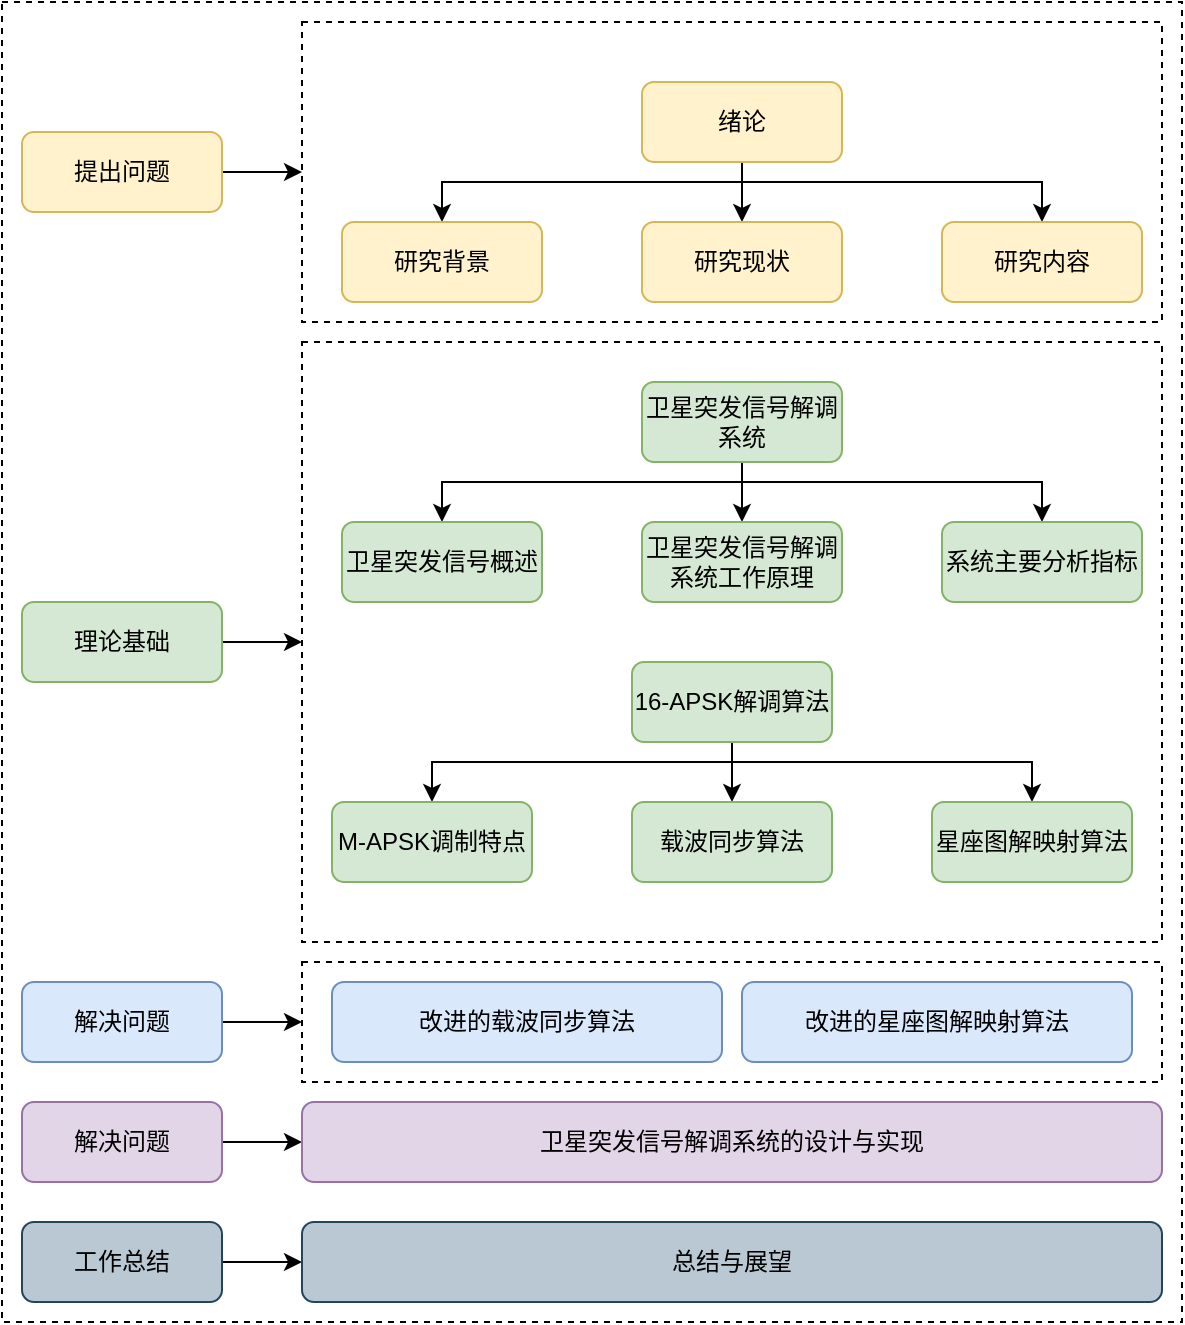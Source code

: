 <mxfile version="26.0.14">
  <diagram name="第 1 页" id="ptJQ4PkxMXK0kNhU-UWj">
    <mxGraphModel dx="757" dy="738" grid="1" gridSize="10" guides="1" tooltips="1" connect="1" arrows="1" fold="1" page="1" pageScale="1" pageWidth="827" pageHeight="1169" math="0" shadow="0">
      <root>
        <mxCell id="0" />
        <mxCell id="1" parent="0" />
        <mxCell id="quLmE_L8sZtmNCAEVUrS-42" value="" style="rounded=0;whiteSpace=wrap;html=1;dashed=1;" vertex="1" parent="1">
          <mxGeometry x="60" y="210" width="590" height="660" as="geometry" />
        </mxCell>
        <mxCell id="quLmE_L8sZtmNCAEVUrS-34" value="" style="rounded=0;whiteSpace=wrap;html=1;dashed=1;" vertex="1" parent="1">
          <mxGeometry x="210" y="690" width="430" height="60" as="geometry" />
        </mxCell>
        <mxCell id="quLmE_L8sZtmNCAEVUrS-21" value="" style="rounded=0;whiteSpace=wrap;html=1;dashed=1;" vertex="1" parent="1">
          <mxGeometry x="210" y="380" width="430" height="300" as="geometry" />
        </mxCell>
        <mxCell id="quLmE_L8sZtmNCAEVUrS-11" value="" style="rounded=0;whiteSpace=wrap;html=1;dashed=1;" vertex="1" parent="1">
          <mxGeometry x="210" y="220" width="430" height="150" as="geometry" />
        </mxCell>
        <mxCell id="quLmE_L8sZtmNCAEVUrS-12" style="edgeStyle=orthogonalEdgeStyle;rounded=0;orthogonalLoop=1;jettySize=auto;html=1;exitX=1;exitY=0.5;exitDx=0;exitDy=0;" edge="1" parent="1" source="quLmE_L8sZtmNCAEVUrS-1" target="quLmE_L8sZtmNCAEVUrS-11">
          <mxGeometry relative="1" as="geometry" />
        </mxCell>
        <mxCell id="quLmE_L8sZtmNCAEVUrS-1" value="提出问题" style="rounded=1;whiteSpace=wrap;html=1;fillColor=#fff2cc;strokeColor=#d6b656;" vertex="1" parent="1">
          <mxGeometry x="70" y="275" width="100" height="40" as="geometry" />
        </mxCell>
        <mxCell id="quLmE_L8sZtmNCAEVUrS-6" style="edgeStyle=orthogonalEdgeStyle;rounded=0;orthogonalLoop=1;jettySize=auto;html=1;exitX=0.5;exitY=1;exitDx=0;exitDy=0;entryX=0.5;entryY=0;entryDx=0;entryDy=0;" edge="1" parent="1" source="quLmE_L8sZtmNCAEVUrS-2" target="quLmE_L8sZtmNCAEVUrS-4">
          <mxGeometry relative="1" as="geometry" />
        </mxCell>
        <mxCell id="quLmE_L8sZtmNCAEVUrS-8" style="edgeStyle=orthogonalEdgeStyle;rounded=0;orthogonalLoop=1;jettySize=auto;html=1;exitX=0.5;exitY=1;exitDx=0;exitDy=0;entryX=0.5;entryY=0;entryDx=0;entryDy=0;" edge="1" parent="1" source="quLmE_L8sZtmNCAEVUrS-2" target="quLmE_L8sZtmNCAEVUrS-3">
          <mxGeometry relative="1" as="geometry">
            <Array as="points">
              <mxPoint x="430" y="300" />
              <mxPoint x="280" y="300" />
            </Array>
          </mxGeometry>
        </mxCell>
        <mxCell id="quLmE_L8sZtmNCAEVUrS-9" style="edgeStyle=orthogonalEdgeStyle;rounded=0;orthogonalLoop=1;jettySize=auto;html=1;exitX=0.5;exitY=1;exitDx=0;exitDy=0;" edge="1" parent="1" source="quLmE_L8sZtmNCAEVUrS-2" target="quLmE_L8sZtmNCAEVUrS-5">
          <mxGeometry relative="1" as="geometry">
            <Array as="points">
              <mxPoint x="430" y="300" />
              <mxPoint x="580" y="300" />
            </Array>
          </mxGeometry>
        </mxCell>
        <mxCell id="quLmE_L8sZtmNCAEVUrS-2" value="绪论" style="rounded=1;whiteSpace=wrap;html=1;fillColor=#fff2cc;strokeColor=#d6b656;" vertex="1" parent="1">
          <mxGeometry x="380" y="250" width="100" height="40" as="geometry" />
        </mxCell>
        <mxCell id="quLmE_L8sZtmNCAEVUrS-3" value="研究背景" style="rounded=1;whiteSpace=wrap;html=1;fillColor=#fff2cc;strokeColor=#d6b656;" vertex="1" parent="1">
          <mxGeometry x="230" y="320" width="100" height="40" as="geometry" />
        </mxCell>
        <mxCell id="quLmE_L8sZtmNCAEVUrS-4" value="研究现状" style="rounded=1;whiteSpace=wrap;html=1;fillColor=#fff2cc;strokeColor=#d6b656;" vertex="1" parent="1">
          <mxGeometry x="380" y="320" width="100" height="40" as="geometry" />
        </mxCell>
        <mxCell id="quLmE_L8sZtmNCAEVUrS-5" value="研究内容" style="rounded=1;whiteSpace=wrap;html=1;fillColor=#fff2cc;strokeColor=#d6b656;" vertex="1" parent="1">
          <mxGeometry x="530" y="320" width="100" height="40" as="geometry" />
        </mxCell>
        <mxCell id="quLmE_L8sZtmNCAEVUrS-30" style="edgeStyle=orthogonalEdgeStyle;rounded=0;orthogonalLoop=1;jettySize=auto;html=1;exitX=1;exitY=0.5;exitDx=0;exitDy=0;entryX=0;entryY=0.5;entryDx=0;entryDy=0;" edge="1" parent="1" source="quLmE_L8sZtmNCAEVUrS-13" target="quLmE_L8sZtmNCAEVUrS-21">
          <mxGeometry relative="1" as="geometry" />
        </mxCell>
        <mxCell id="quLmE_L8sZtmNCAEVUrS-13" value="理论基础" style="rounded=1;whiteSpace=wrap;html=1;fillColor=#d5e8d4;strokeColor=#82b366;" vertex="1" parent="1">
          <mxGeometry x="70" y="510" width="100" height="40" as="geometry" />
        </mxCell>
        <mxCell id="quLmE_L8sZtmNCAEVUrS-18" style="edgeStyle=orthogonalEdgeStyle;rounded=0;orthogonalLoop=1;jettySize=auto;html=1;exitX=0.5;exitY=1;exitDx=0;exitDy=0;entryX=0.5;entryY=0;entryDx=0;entryDy=0;" edge="1" parent="1" source="quLmE_L8sZtmNCAEVUrS-14" target="quLmE_L8sZtmNCAEVUrS-16">
          <mxGeometry relative="1" as="geometry" />
        </mxCell>
        <mxCell id="quLmE_L8sZtmNCAEVUrS-19" style="edgeStyle=orthogonalEdgeStyle;rounded=0;orthogonalLoop=1;jettySize=auto;html=1;exitX=0.5;exitY=1;exitDx=0;exitDy=0;entryX=0.5;entryY=0;entryDx=0;entryDy=0;" edge="1" parent="1" source="quLmE_L8sZtmNCAEVUrS-14" target="quLmE_L8sZtmNCAEVUrS-15">
          <mxGeometry relative="1" as="geometry">
            <Array as="points">
              <mxPoint x="430" y="450" />
              <mxPoint x="280" y="450" />
            </Array>
          </mxGeometry>
        </mxCell>
        <mxCell id="quLmE_L8sZtmNCAEVUrS-20" style="edgeStyle=orthogonalEdgeStyle;rounded=0;orthogonalLoop=1;jettySize=auto;html=1;exitX=0.5;exitY=1;exitDx=0;exitDy=0;" edge="1" parent="1" source="quLmE_L8sZtmNCAEVUrS-14" target="quLmE_L8sZtmNCAEVUrS-17">
          <mxGeometry relative="1" as="geometry">
            <Array as="points">
              <mxPoint x="430" y="450" />
              <mxPoint x="580" y="450" />
            </Array>
          </mxGeometry>
        </mxCell>
        <mxCell id="quLmE_L8sZtmNCAEVUrS-14" value="卫星突发信号解调系统" style="rounded=1;whiteSpace=wrap;html=1;fillColor=#d5e8d4;strokeColor=#82b366;" vertex="1" parent="1">
          <mxGeometry x="380" y="400" width="100" height="40" as="geometry" />
        </mxCell>
        <mxCell id="quLmE_L8sZtmNCAEVUrS-15" value="卫星突发信号概述" style="rounded=1;whiteSpace=wrap;html=1;fillColor=#d5e8d4;strokeColor=#82b366;" vertex="1" parent="1">
          <mxGeometry x="230" y="470" width="100" height="40" as="geometry" />
        </mxCell>
        <mxCell id="quLmE_L8sZtmNCAEVUrS-16" value="卫星突发信号解调系统工作原理" style="rounded=1;whiteSpace=wrap;html=1;fillColor=#d5e8d4;strokeColor=#82b366;" vertex="1" parent="1">
          <mxGeometry x="380" y="470" width="100" height="40" as="geometry" />
        </mxCell>
        <mxCell id="quLmE_L8sZtmNCAEVUrS-17" value="系统主要分析指标" style="rounded=1;whiteSpace=wrap;html=1;fillColor=#d5e8d4;strokeColor=#82b366;" vertex="1" parent="1">
          <mxGeometry x="530" y="470" width="100" height="40" as="geometry" />
        </mxCell>
        <mxCell id="quLmE_L8sZtmNCAEVUrS-23" style="edgeStyle=orthogonalEdgeStyle;rounded=0;orthogonalLoop=1;jettySize=auto;html=1;exitX=0.5;exitY=1;exitDx=0;exitDy=0;entryX=0.5;entryY=0;entryDx=0;entryDy=0;" edge="1" parent="1" source="quLmE_L8sZtmNCAEVUrS-25" target="quLmE_L8sZtmNCAEVUrS-26">
          <mxGeometry relative="1" as="geometry">
            <Array as="points">
              <mxPoint x="425" y="590" />
              <mxPoint x="275" y="590" />
            </Array>
          </mxGeometry>
        </mxCell>
        <mxCell id="quLmE_L8sZtmNCAEVUrS-24" style="edgeStyle=orthogonalEdgeStyle;rounded=0;orthogonalLoop=1;jettySize=auto;html=1;exitX=0.5;exitY=1;exitDx=0;exitDy=0;" edge="1" parent="1" source="quLmE_L8sZtmNCAEVUrS-25" target="quLmE_L8sZtmNCAEVUrS-28">
          <mxGeometry relative="1" as="geometry">
            <Array as="points">
              <mxPoint x="425" y="590" />
              <mxPoint x="575" y="590" />
            </Array>
          </mxGeometry>
        </mxCell>
        <mxCell id="quLmE_L8sZtmNCAEVUrS-29" style="edgeStyle=orthogonalEdgeStyle;rounded=0;orthogonalLoop=1;jettySize=auto;html=1;exitX=0.5;exitY=1;exitDx=0;exitDy=0;entryX=0.5;entryY=0;entryDx=0;entryDy=0;" edge="1" parent="1" source="quLmE_L8sZtmNCAEVUrS-25" target="quLmE_L8sZtmNCAEVUrS-27">
          <mxGeometry relative="1" as="geometry" />
        </mxCell>
        <mxCell id="quLmE_L8sZtmNCAEVUrS-25" value="16-APSK解调算法" style="rounded=1;whiteSpace=wrap;html=1;fillColor=#d5e8d4;strokeColor=#82b366;" vertex="1" parent="1">
          <mxGeometry x="375" y="540" width="100" height="40" as="geometry" />
        </mxCell>
        <mxCell id="quLmE_L8sZtmNCAEVUrS-26" value="M-APSK调制特点" style="rounded=1;whiteSpace=wrap;html=1;fillColor=#d5e8d4;strokeColor=#82b366;" vertex="1" parent="1">
          <mxGeometry x="225" y="610" width="100" height="40" as="geometry" />
        </mxCell>
        <mxCell id="quLmE_L8sZtmNCAEVUrS-27" value="载波同步算法" style="rounded=1;whiteSpace=wrap;html=1;fillColor=#d5e8d4;strokeColor=#82b366;" vertex="1" parent="1">
          <mxGeometry x="375" y="610" width="100" height="40" as="geometry" />
        </mxCell>
        <mxCell id="quLmE_L8sZtmNCAEVUrS-28" value="星座图解映射算法" style="rounded=1;whiteSpace=wrap;html=1;fillColor=#d5e8d4;strokeColor=#82b366;" vertex="1" parent="1">
          <mxGeometry x="525" y="610" width="100" height="40" as="geometry" />
        </mxCell>
        <mxCell id="quLmE_L8sZtmNCAEVUrS-35" style="edgeStyle=orthogonalEdgeStyle;rounded=0;orthogonalLoop=1;jettySize=auto;html=1;exitX=1;exitY=0.5;exitDx=0;exitDy=0;entryX=0;entryY=0.5;entryDx=0;entryDy=0;" edge="1" parent="1" source="quLmE_L8sZtmNCAEVUrS-31" target="quLmE_L8sZtmNCAEVUrS-34">
          <mxGeometry relative="1" as="geometry" />
        </mxCell>
        <mxCell id="quLmE_L8sZtmNCAEVUrS-31" value="解决问题" style="rounded=1;whiteSpace=wrap;html=1;fillColor=#dae8fc;strokeColor=#6c8ebf;" vertex="1" parent="1">
          <mxGeometry x="70" y="700" width="100" height="40" as="geometry" />
        </mxCell>
        <mxCell id="quLmE_L8sZtmNCAEVUrS-32" value="改进的载波同步算法" style="rounded=1;whiteSpace=wrap;html=1;fillColor=#dae8fc;strokeColor=#6c8ebf;" vertex="1" parent="1">
          <mxGeometry x="225" y="700" width="195" height="40" as="geometry" />
        </mxCell>
        <mxCell id="quLmE_L8sZtmNCAEVUrS-33" value="改进的星座图解映射算法" style="rounded=1;whiteSpace=wrap;html=1;fillColor=#dae8fc;strokeColor=#6c8ebf;" vertex="1" parent="1">
          <mxGeometry x="430" y="700" width="195" height="40" as="geometry" />
        </mxCell>
        <mxCell id="quLmE_L8sZtmNCAEVUrS-38" style="edgeStyle=orthogonalEdgeStyle;rounded=0;orthogonalLoop=1;jettySize=auto;html=1;exitX=1;exitY=0.5;exitDx=0;exitDy=0;entryX=0;entryY=0.5;entryDx=0;entryDy=0;" edge="1" parent="1" source="quLmE_L8sZtmNCAEVUrS-36" target="quLmE_L8sZtmNCAEVUrS-37">
          <mxGeometry relative="1" as="geometry" />
        </mxCell>
        <mxCell id="quLmE_L8sZtmNCAEVUrS-36" value="解决问题" style="rounded=1;whiteSpace=wrap;html=1;fillColor=#e1d5e7;strokeColor=#9673a6;" vertex="1" parent="1">
          <mxGeometry x="70" y="760" width="100" height="40" as="geometry" />
        </mxCell>
        <mxCell id="quLmE_L8sZtmNCAEVUrS-37" value="卫星突发信号解调系统的设计与实现" style="rounded=1;whiteSpace=wrap;html=1;fillColor=#e1d5e7;strokeColor=#9673a6;" vertex="1" parent="1">
          <mxGeometry x="210" y="760" width="430" height="40" as="geometry" />
        </mxCell>
        <mxCell id="quLmE_L8sZtmNCAEVUrS-41" style="edgeStyle=orthogonalEdgeStyle;rounded=0;orthogonalLoop=1;jettySize=auto;html=1;exitX=1;exitY=0.5;exitDx=0;exitDy=0;entryX=0;entryY=0.5;entryDx=0;entryDy=0;" edge="1" parent="1" source="quLmE_L8sZtmNCAEVUrS-39" target="quLmE_L8sZtmNCAEVUrS-40">
          <mxGeometry relative="1" as="geometry" />
        </mxCell>
        <mxCell id="quLmE_L8sZtmNCAEVUrS-39" value="工作总结" style="rounded=1;whiteSpace=wrap;html=1;fillColor=#bac8d3;strokeColor=#23445d;" vertex="1" parent="1">
          <mxGeometry x="70" y="820" width="100" height="40" as="geometry" />
        </mxCell>
        <mxCell id="quLmE_L8sZtmNCAEVUrS-40" value="总结与展望" style="rounded=1;whiteSpace=wrap;html=1;fillColor=#bac8d3;strokeColor=#23445d;" vertex="1" parent="1">
          <mxGeometry x="210" y="820" width="430" height="40" as="geometry" />
        </mxCell>
      </root>
    </mxGraphModel>
  </diagram>
</mxfile>
